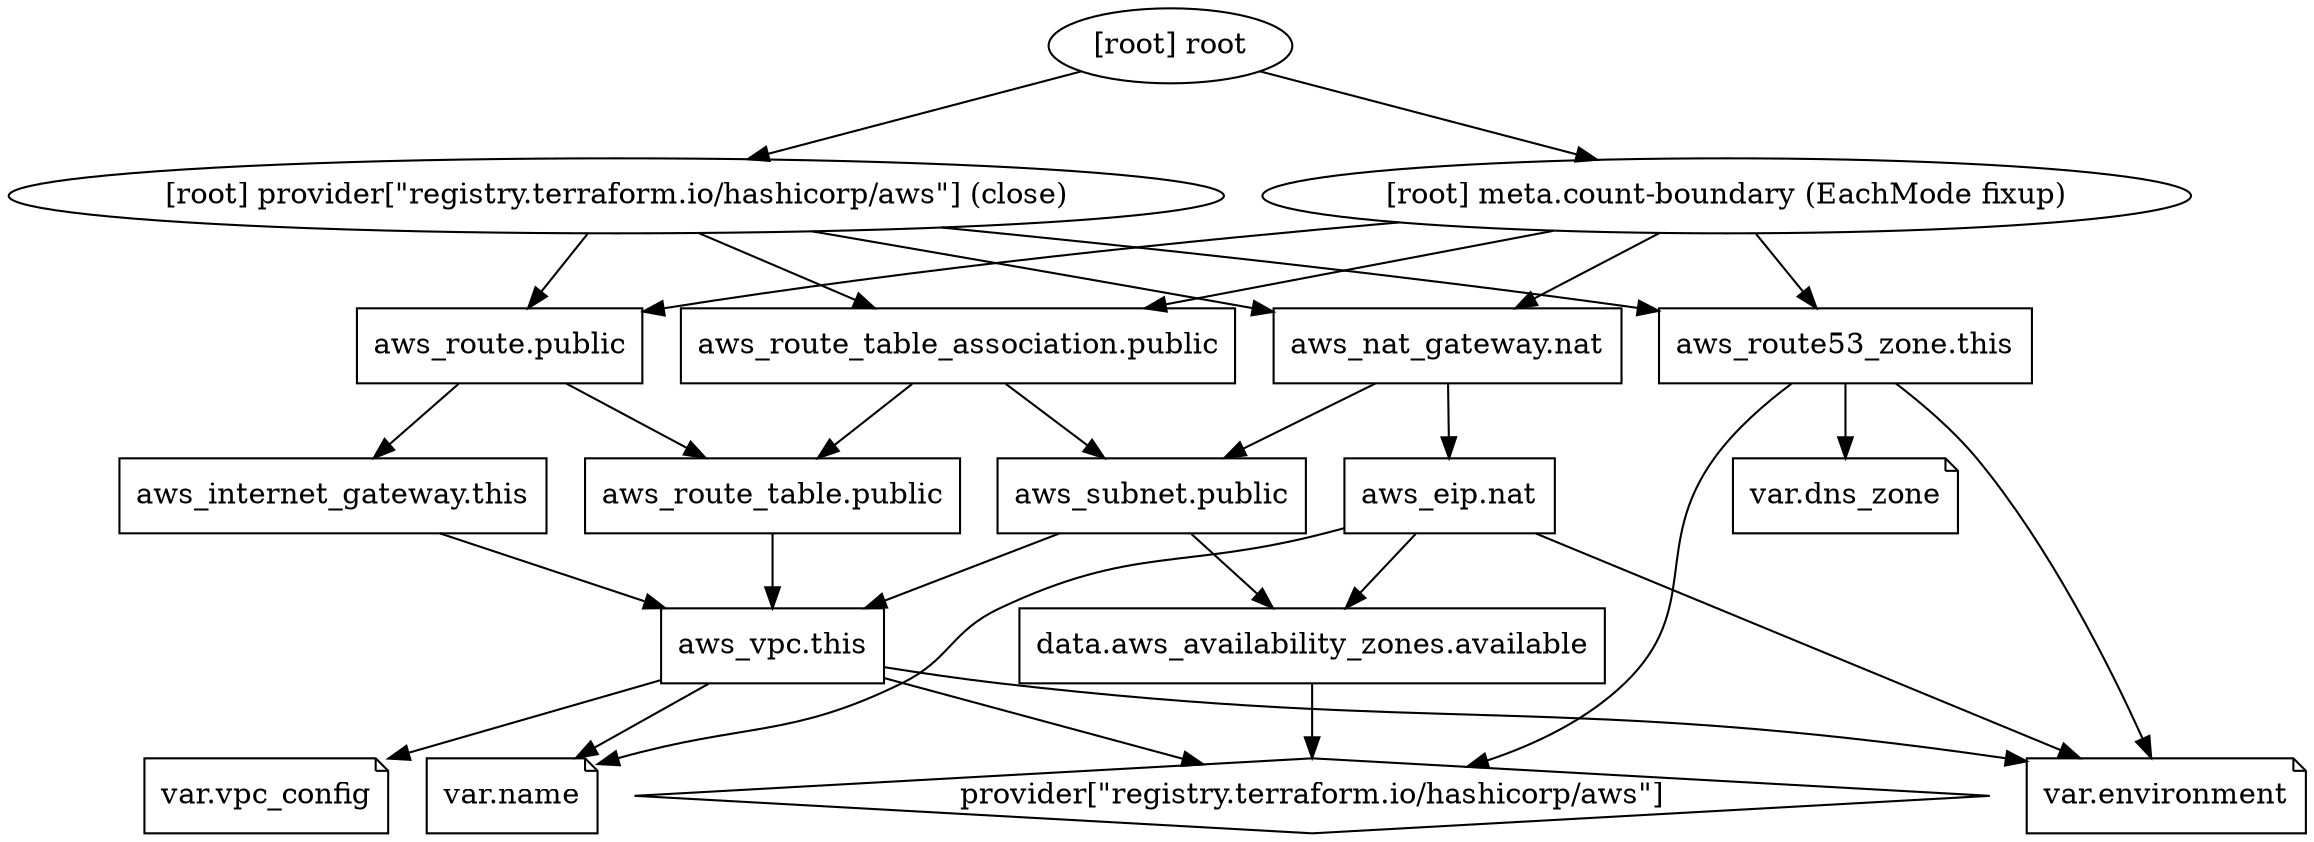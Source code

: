 digraph {
	compound = "true"
	newrank = "true"
	subgraph "root" {
		"[root] aws_eip.nat (expand)" [label = "aws_eip.nat", shape = "box"]
		"[root] aws_internet_gateway.this (expand)" [label = "aws_internet_gateway.this", shape = "box"]
		"[root] aws_nat_gateway.nat (expand)" [label = "aws_nat_gateway.nat", shape = "box"]
		"[root] aws_route.public (expand)" [label = "aws_route.public", shape = "box"]
		"[root] aws_route53_zone.this (expand)" [label = "aws_route53_zone.this", shape = "box"]
		"[root] aws_route_table.public (expand)" [label = "aws_route_table.public", shape = "box"]
		"[root] aws_route_table_association.public (expand)" [label = "aws_route_table_association.public", shape = "box"]
		"[root] aws_subnet.public (expand)" [label = "aws_subnet.public", shape = "box"]
		"[root] aws_vpc.this (expand)" [label = "aws_vpc.this", shape = "box"]
		"[root] data.aws_availability_zones.available (expand)" [label = "data.aws_availability_zones.available", shape = "box"]
		"[root] provider[\"registry.terraform.io/hashicorp/aws\"]" [label = "provider[\"registry.terraform.io/hashicorp/aws\"]", shape = "diamond"]
		"[root] var.dns_zone" [label = "var.dns_zone", shape = "note"]
		"[root] var.environment" [label = "var.environment", shape = "note"]
		"[root] var.name" [label = "var.name", shape = "note"]
		"[root] var.vpc_config" [label = "var.vpc_config", shape = "note"]
		"[root] aws_eip.nat (expand)" -> "[root] data.aws_availability_zones.available (expand)"
		"[root] aws_eip.nat (expand)" -> "[root] var.environment"
		"[root] aws_eip.nat (expand)" -> "[root] var.name"
		"[root] aws_internet_gateway.this (expand)" -> "[root] aws_vpc.this (expand)"
		"[root] aws_nat_gateway.nat (expand)" -> "[root] aws_eip.nat (expand)"
		"[root] aws_nat_gateway.nat (expand)" -> "[root] aws_subnet.public (expand)"
		"[root] aws_route.public (expand)" -> "[root] aws_internet_gateway.this (expand)"
		"[root] aws_route.public (expand)" -> "[root] aws_route_table.public (expand)"
		"[root] aws_route53_zone.this (expand)" -> "[root] provider[\"registry.terraform.io/hashicorp/aws\"]"
		"[root] aws_route53_zone.this (expand)" -> "[root] var.dns_zone"
		"[root] aws_route53_zone.this (expand)" -> "[root] var.environment"
		"[root] aws_route_table.public (expand)" -> "[root] aws_vpc.this (expand)"
		"[root] aws_route_table_association.public (expand)" -> "[root] aws_route_table.public (expand)"
		"[root] aws_route_table_association.public (expand)" -> "[root] aws_subnet.public (expand)"
		"[root] aws_subnet.public (expand)" -> "[root] aws_vpc.this (expand)"
		"[root] aws_subnet.public (expand)" -> "[root] data.aws_availability_zones.available (expand)"
		"[root] aws_vpc.this (expand)" -> "[root] provider[\"registry.terraform.io/hashicorp/aws\"]"
		"[root] aws_vpc.this (expand)" -> "[root] var.environment"
		"[root] aws_vpc.this (expand)" -> "[root] var.name"
		"[root] aws_vpc.this (expand)" -> "[root] var.vpc_config"
		"[root] data.aws_availability_zones.available (expand)" -> "[root] provider[\"registry.terraform.io/hashicorp/aws\"]"
		"[root] meta.count-boundary (EachMode fixup)" -> "[root] aws_nat_gateway.nat (expand)"
		"[root] meta.count-boundary (EachMode fixup)" -> "[root] aws_route.public (expand)"
		"[root] meta.count-boundary (EachMode fixup)" -> "[root] aws_route53_zone.this (expand)"
		"[root] meta.count-boundary (EachMode fixup)" -> "[root] aws_route_table_association.public (expand)"
		"[root] provider[\"registry.terraform.io/hashicorp/aws\"] (close)" -> "[root] aws_nat_gateway.nat (expand)"
		"[root] provider[\"registry.terraform.io/hashicorp/aws\"] (close)" -> "[root] aws_route.public (expand)"
		"[root] provider[\"registry.terraform.io/hashicorp/aws\"] (close)" -> "[root] aws_route53_zone.this (expand)"
		"[root] provider[\"registry.terraform.io/hashicorp/aws\"] (close)" -> "[root] aws_route_table_association.public (expand)"
		"[root] root" -> "[root] meta.count-boundary (EachMode fixup)"
		"[root] root" -> "[root] provider[\"registry.terraform.io/hashicorp/aws\"] (close)"
	}
}


